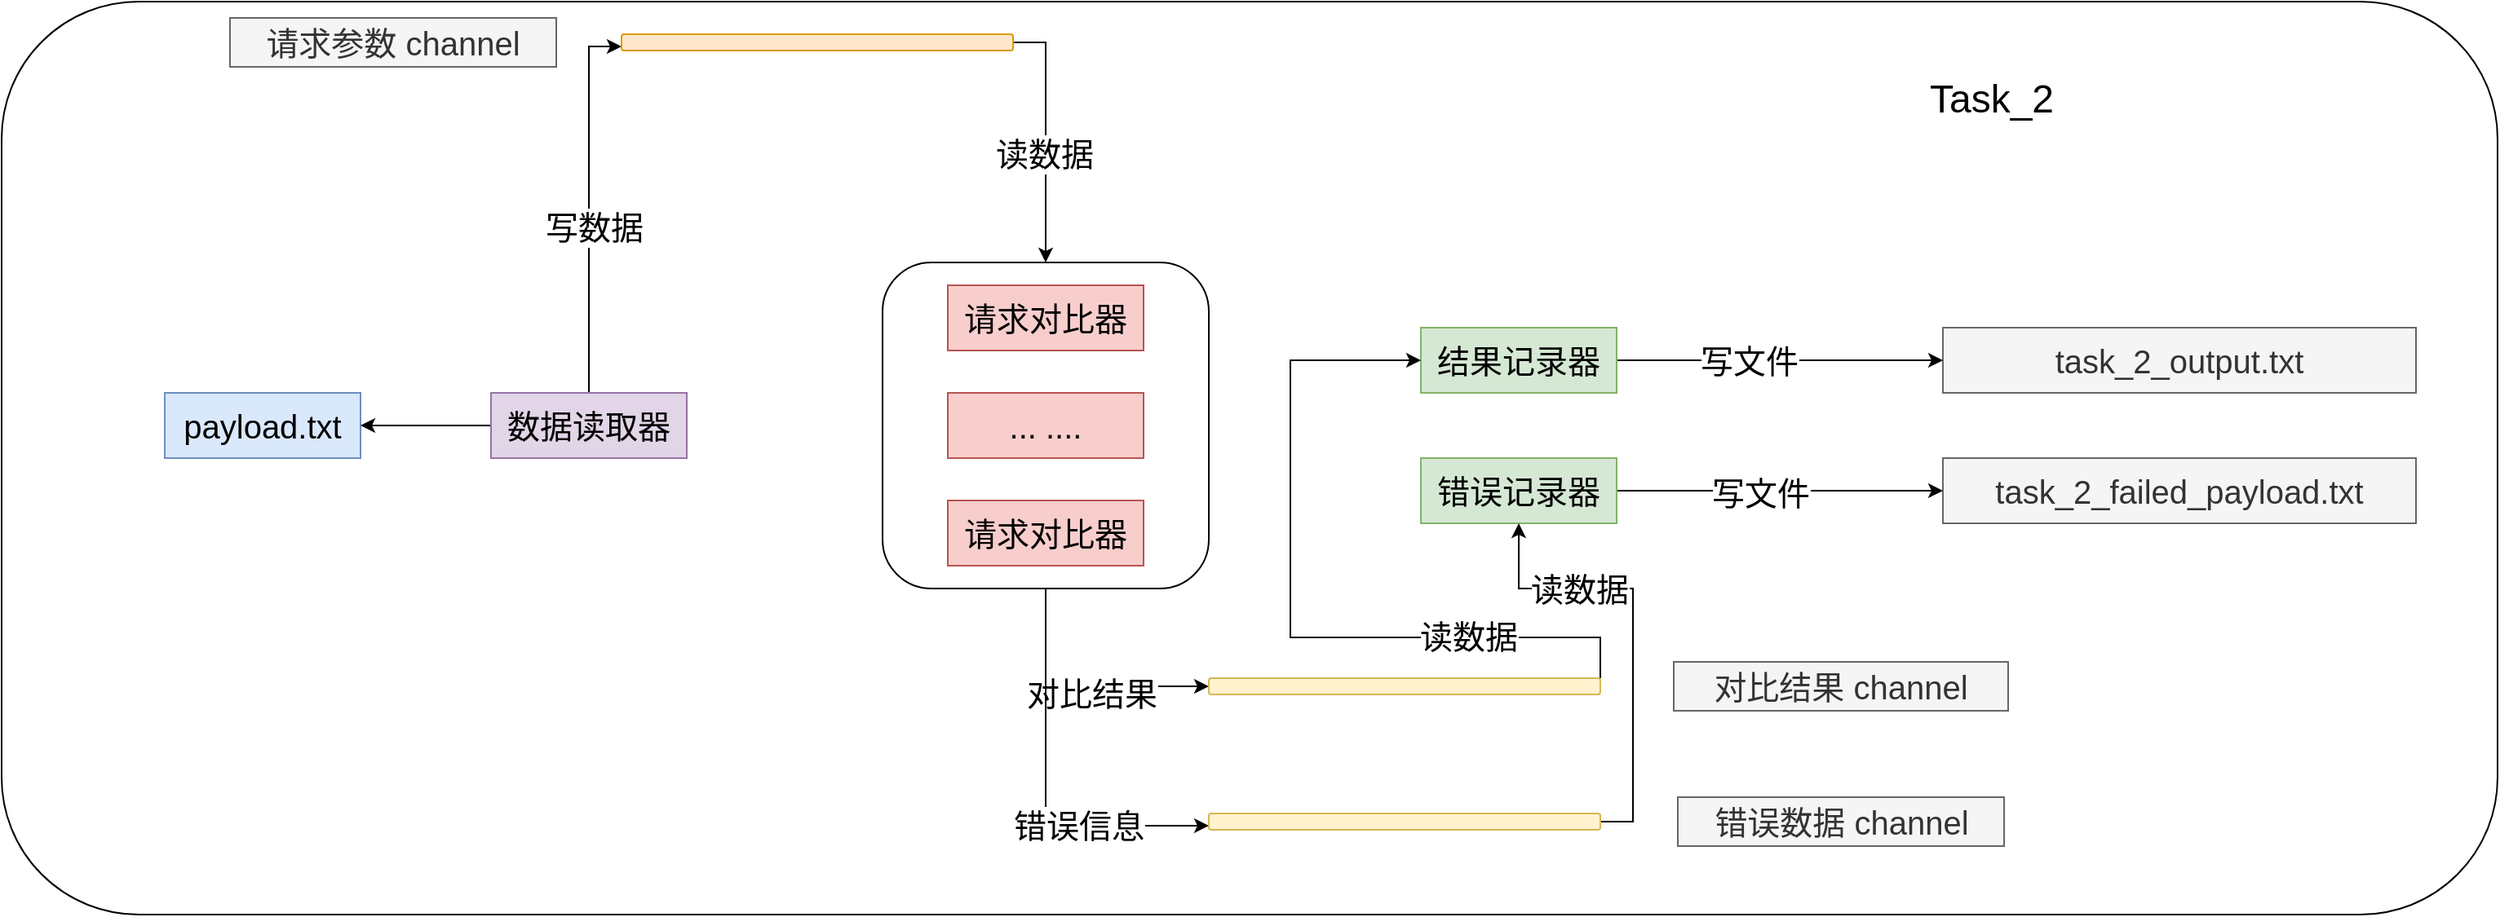 <mxfile version="27.1.4">
  <diagram name="第 1 页" id="gOwj-vQniG3H-YBWemjl">
    <mxGraphModel dx="2249" dy="1253" grid="1" gridSize="10" guides="1" tooltips="1" connect="1" arrows="1" fold="1" page="1" pageScale="1" pageWidth="4800" pageHeight="4800" math="0" shadow="0">
      <root>
        <mxCell id="0" />
        <mxCell id="1" parent="0" />
        <mxCell id="X8sbBprj1SlT98JKXLwf-49" value="" style="rounded=1;whiteSpace=wrap;html=1;" vertex="1" parent="1">
          <mxGeometry x="380" y="740" width="1530" height="560" as="geometry" />
        </mxCell>
        <mxCell id="X8sbBprj1SlT98JKXLwf-50" style="edgeStyle=orthogonalEdgeStyle;rounded=0;orthogonalLoop=1;jettySize=auto;html=1;exitX=0.5;exitY=1;exitDx=0;exitDy=0;entryX=0;entryY=0.5;entryDx=0;entryDy=0;" edge="1" parent="1" source="X8sbBprj1SlT98JKXLwf-54" target="X8sbBprj1SlT98JKXLwf-77">
          <mxGeometry relative="1" as="geometry" />
        </mxCell>
        <mxCell id="X8sbBprj1SlT98JKXLwf-51" value="对比结果" style="edgeLabel;html=1;align=center;verticalAlign=middle;resizable=0;points=[];fontSize=20;" vertex="1" connectable="0" parent="X8sbBprj1SlT98JKXLwf-50">
          <mxGeometry x="0.1" y="-4" relative="1" as="geometry">
            <mxPoint as="offset" />
          </mxGeometry>
        </mxCell>
        <mxCell id="X8sbBprj1SlT98JKXLwf-52" style="edgeStyle=orthogonalEdgeStyle;rounded=0;orthogonalLoop=1;jettySize=auto;html=1;exitX=0.5;exitY=1;exitDx=0;exitDy=0;entryX=0;entryY=0.75;entryDx=0;entryDy=0;" edge="1" parent="1" source="X8sbBprj1SlT98JKXLwf-54" target="X8sbBprj1SlT98JKXLwf-81">
          <mxGeometry relative="1" as="geometry" />
        </mxCell>
        <mxCell id="X8sbBprj1SlT98JKXLwf-53" value="错误信息" style="edgeLabel;html=1;align=center;verticalAlign=middle;resizable=0;points=[];fontSize=20;" vertex="1" connectable="0" parent="X8sbBprj1SlT98JKXLwf-52">
          <mxGeometry x="0.348" y="2" relative="1" as="geometry">
            <mxPoint y="1" as="offset" />
          </mxGeometry>
        </mxCell>
        <mxCell id="X8sbBprj1SlT98JKXLwf-54" value="" style="rounded=1;whiteSpace=wrap;html=1;" vertex="1" parent="1">
          <mxGeometry x="920" y="900" width="200" height="200" as="geometry" />
        </mxCell>
        <mxCell id="X8sbBprj1SlT98JKXLwf-55" value="payload.txt" style="rounded=0;whiteSpace=wrap;html=1;fillColor=#dae8fc;strokeColor=#6c8ebf;fontSize=20;" vertex="1" parent="1">
          <mxGeometry x="480" y="980" width="120" height="40" as="geometry" />
        </mxCell>
        <mxCell id="X8sbBprj1SlT98JKXLwf-56" value="请求对比器" style="rounded=0;whiteSpace=wrap;html=1;fontSize=20;fillColor=#f8cecc;strokeColor=#b85450;" vertex="1" parent="1">
          <mxGeometry x="960" y="914" width="120" height="40" as="geometry" />
        </mxCell>
        <mxCell id="X8sbBprj1SlT98JKXLwf-57" value="task_2_output.txt" style="rounded=0;whiteSpace=wrap;html=1;fontSize=20;fillColor=#f5f5f5;fontColor=#333333;strokeColor=#666666;" vertex="1" parent="1">
          <mxGeometry x="1570" y="940" width="290" height="40" as="geometry" />
        </mxCell>
        <mxCell id="X8sbBprj1SlT98JKXLwf-58" value="task_2_failed_payload.txt" style="rounded=0;whiteSpace=wrap;html=1;fontSize=20;fillColor=#f5f5f5;strokeColor=#666666;fontColor=#333333;" vertex="1" parent="1">
          <mxGeometry x="1570" y="1020" width="290" height="40" as="geometry" />
        </mxCell>
        <mxCell id="X8sbBprj1SlT98JKXLwf-59" value="请求对比器" style="rounded=0;whiteSpace=wrap;html=1;fontSize=20;fillColor=#f8cecc;strokeColor=#b85450;" vertex="1" parent="1">
          <mxGeometry x="960" y="1046" width="120" height="40" as="geometry" />
        </mxCell>
        <mxCell id="X8sbBprj1SlT98JKXLwf-60" style="edgeStyle=orthogonalEdgeStyle;rounded=0;orthogonalLoop=1;jettySize=auto;html=1;exitX=0;exitY=0.5;exitDx=0;exitDy=0;" edge="1" parent="1" source="X8sbBprj1SlT98JKXLwf-63" target="X8sbBprj1SlT98JKXLwf-55">
          <mxGeometry relative="1" as="geometry" />
        </mxCell>
        <mxCell id="X8sbBprj1SlT98JKXLwf-61" style="edgeStyle=orthogonalEdgeStyle;rounded=0;orthogonalLoop=1;jettySize=auto;html=1;exitX=0.5;exitY=0;exitDx=0;exitDy=0;entryX=0;entryY=0.75;entryDx=0;entryDy=0;" edge="1" parent="1" source="X8sbBprj1SlT98JKXLwf-63" target="X8sbBprj1SlT98JKXLwf-72">
          <mxGeometry relative="1" as="geometry" />
        </mxCell>
        <mxCell id="X8sbBprj1SlT98JKXLwf-62" value="写数据" style="edgeLabel;html=1;align=center;verticalAlign=middle;resizable=0;points=[];fontSize=20;" vertex="1" connectable="0" parent="X8sbBprj1SlT98JKXLwf-61">
          <mxGeometry x="-0.119" y="-3" relative="1" as="geometry">
            <mxPoint as="offset" />
          </mxGeometry>
        </mxCell>
        <mxCell id="X8sbBprj1SlT98JKXLwf-63" value="数据读取器" style="rounded=0;whiteSpace=wrap;html=1;fillColor=#e1d5e7;strokeColor=#9673a6;fontSize=20;" vertex="1" parent="1">
          <mxGeometry x="680" y="980" width="120" height="40" as="geometry" />
        </mxCell>
        <mxCell id="X8sbBprj1SlT98JKXLwf-64" style="edgeStyle=orthogonalEdgeStyle;rounded=0;orthogonalLoop=1;jettySize=auto;html=1;exitX=1;exitY=0.5;exitDx=0;exitDy=0;entryX=0;entryY=0.5;entryDx=0;entryDy=0;" edge="1" parent="1" source="X8sbBprj1SlT98JKXLwf-66" target="X8sbBprj1SlT98JKXLwf-57">
          <mxGeometry relative="1" as="geometry" />
        </mxCell>
        <mxCell id="X8sbBprj1SlT98JKXLwf-65" value="写文件" style="edgeLabel;html=1;align=center;verticalAlign=middle;resizable=0;points=[];fontSize=20;" vertex="1" connectable="0" parent="X8sbBprj1SlT98JKXLwf-64">
          <mxGeometry x="-0.19" relative="1" as="geometry">
            <mxPoint as="offset" />
          </mxGeometry>
        </mxCell>
        <mxCell id="X8sbBprj1SlT98JKXLwf-66" value="结果记录器" style="rounded=0;whiteSpace=wrap;html=1;fontSize=20;fillColor=#d5e8d4;strokeColor=#82b366;" vertex="1" parent="1">
          <mxGeometry x="1250" y="940" width="120" height="40" as="geometry" />
        </mxCell>
        <mxCell id="X8sbBprj1SlT98JKXLwf-67" style="edgeStyle=orthogonalEdgeStyle;rounded=0;orthogonalLoop=1;jettySize=auto;html=1;exitX=1;exitY=0.5;exitDx=0;exitDy=0;" edge="1" parent="1" source="X8sbBprj1SlT98JKXLwf-69" target="X8sbBprj1SlT98JKXLwf-58">
          <mxGeometry relative="1" as="geometry" />
        </mxCell>
        <mxCell id="X8sbBprj1SlT98JKXLwf-68" value="写文件" style="edgeLabel;html=1;align=center;verticalAlign=middle;resizable=0;points=[];fontSize=20;" vertex="1" connectable="0" parent="X8sbBprj1SlT98JKXLwf-67">
          <mxGeometry x="-0.12" y="-1" relative="1" as="geometry">
            <mxPoint as="offset" />
          </mxGeometry>
        </mxCell>
        <mxCell id="X8sbBprj1SlT98JKXLwf-69" value="错误记录器" style="rounded=0;whiteSpace=wrap;html=1;fontSize=20;fillColor=#d5e8d4;strokeColor=#82b366;" vertex="1" parent="1">
          <mxGeometry x="1250" y="1020" width="120" height="40" as="geometry" />
        </mxCell>
        <mxCell id="X8sbBprj1SlT98JKXLwf-70" style="edgeStyle=orthogonalEdgeStyle;rounded=0;orthogonalLoop=1;jettySize=auto;html=1;exitX=1;exitY=0.5;exitDx=0;exitDy=0;" edge="1" parent="1" source="X8sbBprj1SlT98JKXLwf-72" target="X8sbBprj1SlT98JKXLwf-54">
          <mxGeometry relative="1" as="geometry" />
        </mxCell>
        <mxCell id="X8sbBprj1SlT98JKXLwf-71" value="读数据" style="edgeLabel;html=1;align=center;verticalAlign=middle;resizable=0;points=[];fontSize=20;" vertex="1" connectable="0" parent="X8sbBprj1SlT98JKXLwf-70">
          <mxGeometry x="0.136" y="-1" relative="1" as="geometry">
            <mxPoint as="offset" />
          </mxGeometry>
        </mxCell>
        <mxCell id="X8sbBprj1SlT98JKXLwf-72" value="" style="rounded=1;whiteSpace=wrap;html=1;fillColor=#ffe6cc;strokeColor=#d79b00;" vertex="1" parent="1">
          <mxGeometry x="760" y="760" width="240" height="10" as="geometry" />
        </mxCell>
        <mxCell id="X8sbBprj1SlT98JKXLwf-73" value="请求参数 channel" style="text;html=1;align=center;verticalAlign=middle;whiteSpace=wrap;rounded=0;fontSize=20;fillColor=#f5f5f5;strokeColor=#666666;fontColor=#333333;" vertex="1" parent="1">
          <mxGeometry x="520" y="750" width="200" height="30" as="geometry" />
        </mxCell>
        <mxCell id="X8sbBprj1SlT98JKXLwf-74" value="... ...." style="rounded=0;whiteSpace=wrap;html=1;fontSize=20;fillColor=#f8cecc;strokeColor=#b85450;" vertex="1" parent="1">
          <mxGeometry x="960" y="980" width="120" height="40" as="geometry" />
        </mxCell>
        <mxCell id="X8sbBprj1SlT98JKXLwf-75" style="edgeStyle=orthogonalEdgeStyle;rounded=0;orthogonalLoop=1;jettySize=auto;html=1;exitX=1;exitY=0;exitDx=0;exitDy=0;entryX=0;entryY=0.5;entryDx=0;entryDy=0;" edge="1" parent="1" source="X8sbBprj1SlT98JKXLwf-77" target="X8sbBprj1SlT98JKXLwf-66">
          <mxGeometry relative="1" as="geometry">
            <Array as="points">
              <mxPoint x="1360" y="1130" />
              <mxPoint x="1170" y="1130" />
              <mxPoint x="1170" y="960" />
            </Array>
          </mxGeometry>
        </mxCell>
        <mxCell id="X8sbBprj1SlT98JKXLwf-76" value="读数据" style="edgeLabel;html=1;align=center;verticalAlign=middle;resizable=0;points=[];fontSize=20;" vertex="1" connectable="0" parent="X8sbBprj1SlT98JKXLwf-75">
          <mxGeometry x="-0.542" y="-1" relative="1" as="geometry">
            <mxPoint as="offset" />
          </mxGeometry>
        </mxCell>
        <mxCell id="X8sbBprj1SlT98JKXLwf-77" value="" style="rounded=1;whiteSpace=wrap;html=1;fillColor=#fff2cc;strokeColor=#d6b656;" vertex="1" parent="1">
          <mxGeometry x="1120" y="1155" width="240" height="10" as="geometry" />
        </mxCell>
        <mxCell id="X8sbBprj1SlT98JKXLwf-78" value="对比结果 channel" style="text;html=1;align=center;verticalAlign=middle;whiteSpace=wrap;rounded=0;fontSize=20;fillColor=#f5f5f5;fontColor=#333333;strokeColor=#666666;" vertex="1" parent="1">
          <mxGeometry x="1405" y="1145" width="205" height="30" as="geometry" />
        </mxCell>
        <mxCell id="X8sbBprj1SlT98JKXLwf-79" style="edgeStyle=orthogonalEdgeStyle;rounded=0;orthogonalLoop=1;jettySize=auto;html=1;exitX=1;exitY=0.5;exitDx=0;exitDy=0;entryX=0.5;entryY=1;entryDx=0;entryDy=0;" edge="1" parent="1" source="X8sbBprj1SlT98JKXLwf-81" target="X8sbBprj1SlT98JKXLwf-69">
          <mxGeometry relative="1" as="geometry">
            <Array as="points">
              <mxPoint x="1380" y="1243" />
              <mxPoint x="1380" y="1100" />
              <mxPoint x="1310" y="1100" />
            </Array>
          </mxGeometry>
        </mxCell>
        <mxCell id="X8sbBprj1SlT98JKXLwf-80" value="读数据" style="edgeLabel;html=1;align=center;verticalAlign=middle;resizable=0;points=[];fontSize=20;" vertex="1" connectable="0" parent="X8sbBprj1SlT98JKXLwf-79">
          <mxGeometry x="0.436" relative="1" as="geometry">
            <mxPoint as="offset" />
          </mxGeometry>
        </mxCell>
        <mxCell id="X8sbBprj1SlT98JKXLwf-81" value="" style="rounded=1;whiteSpace=wrap;html=1;fillColor=#fff2cc;strokeColor=#d6b656;" vertex="1" parent="1">
          <mxGeometry x="1120" y="1238" width="240" height="10" as="geometry" />
        </mxCell>
        <mxCell id="X8sbBprj1SlT98JKXLwf-82" value="错误数据 channel" style="text;html=1;align=center;verticalAlign=middle;whiteSpace=wrap;rounded=0;fontSize=20;fillColor=#f5f5f5;fontColor=#333333;strokeColor=#666666;" vertex="1" parent="1">
          <mxGeometry x="1407.5" y="1228" width="200" height="30" as="geometry" />
        </mxCell>
        <mxCell id="X8sbBprj1SlT98JKXLwf-83" value="&lt;font style=&quot;font-size: 24px;&quot;&gt;Task_2&lt;/font&gt;" style="text;html=1;align=center;verticalAlign=middle;whiteSpace=wrap;rounded=0;" vertex="1" parent="1">
          <mxGeometry x="1450" y="760" width="300" height="80" as="geometry" />
        </mxCell>
      </root>
    </mxGraphModel>
  </diagram>
</mxfile>
